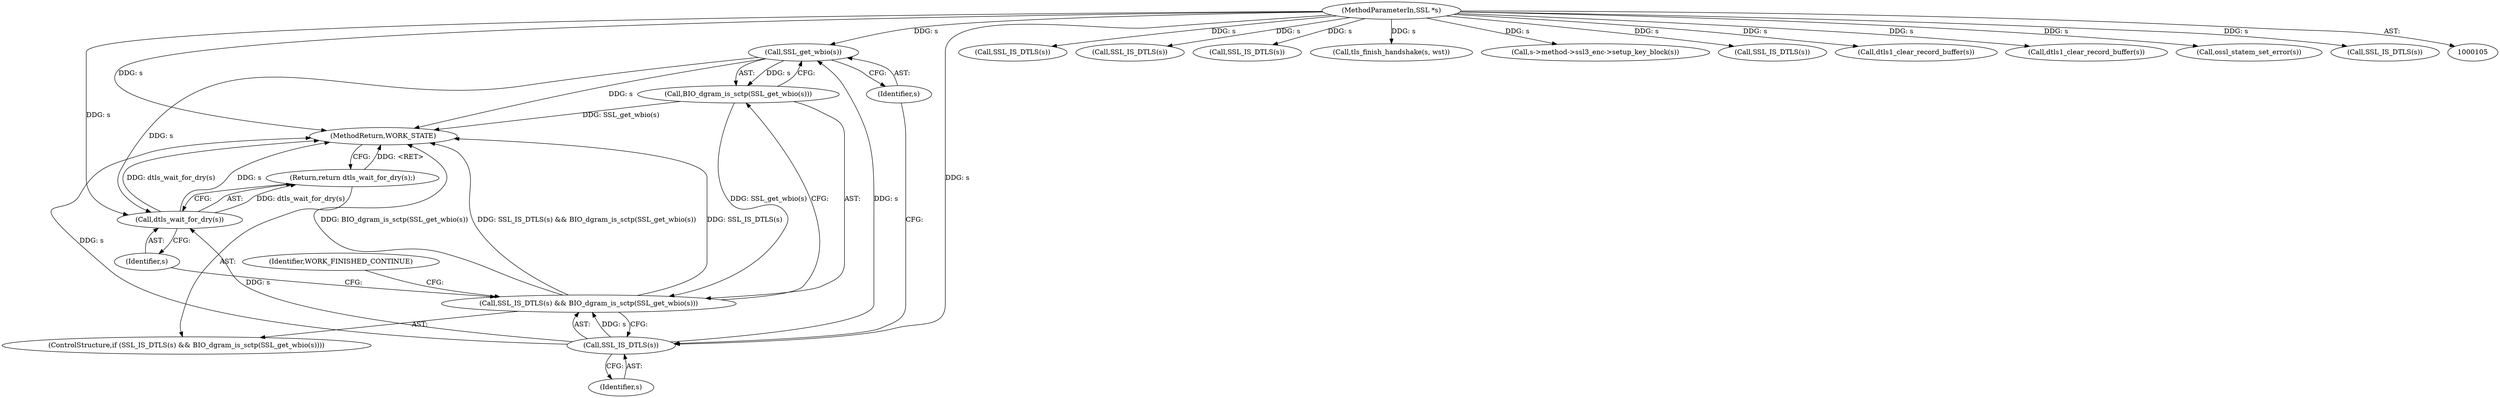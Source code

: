 digraph "0_openssl_f5c7f5dfbaf0d2f7d946d0fe86f08e6bcb36ed0d_3@pointer" {
"1000168" [label="(Call,SSL_get_wbio(s))"];
"1000165" [label="(Call,SSL_IS_DTLS(s))"];
"1000106" [label="(MethodParameterIn,SSL *s)"];
"1000167" [label="(Call,BIO_dgram_is_sctp(SSL_get_wbio(s)))"];
"1000164" [label="(Call,SSL_IS_DTLS(s) && BIO_dgram_is_sctp(SSL_get_wbio(s)))"];
"1000171" [label="(Call,dtls_wait_for_dry(s))"];
"1000170" [label="(Return,return dtls_wait_for_dry(s);)"];
"1000140" [label="(Call,SSL_IS_DTLS(s))"];
"1000153" [label="(Call,SSL_IS_DTLS(s))"];
"1000168" [label="(Call,SSL_get_wbio(s))"];
"1000163" [label="(ControlStructure,if (SSL_IS_DTLS(s) && BIO_dgram_is_sctp(SSL_get_wbio(s))))"];
"1000170" [label="(Return,return dtls_wait_for_dry(s);)"];
"1000177" [label="(Call,SSL_IS_DTLS(s))"];
"1000172" [label="(Identifier,s)"];
"1000164" [label="(Call,SSL_IS_DTLS(s) && BIO_dgram_is_sctp(SSL_get_wbio(s)))"];
"1000169" [label="(Identifier,s)"];
"1000174" [label="(Identifier,WORK_FINISHED_CONTINUE)"];
"1000106" [label="(MethodParameterIn,SSL *s)"];
"1000165" [label="(Call,SSL_IS_DTLS(s))"];
"1000222" [label="(Call,tls_finish_handshake(s, wst))"];
"1000229" [label="(MethodReturn,WORK_STATE)"];
"1000202" [label="(Call,s->method->ssl3_enc->setup_key_block(s))"];
"1000128" [label="(Call,SSL_IS_DTLS(s))"];
"1000167" [label="(Call,BIO_dgram_is_sctp(SSL_get_wbio(s)))"];
"1000171" [label="(Call,dtls_wait_for_dry(s))"];
"1000130" [label="(Call,dtls1_clear_record_buffer(s))"];
"1000166" [label="(Identifier,s)"];
"1000143" [label="(Call,dtls1_clear_record_buffer(s))"];
"1000205" [label="(Call,ossl_statem_set_error(s))"];
"1000210" [label="(Call,SSL_IS_DTLS(s))"];
"1000168" -> "1000167"  [label="AST: "];
"1000168" -> "1000169"  [label="CFG: "];
"1000169" -> "1000168"  [label="AST: "];
"1000167" -> "1000168"  [label="CFG: "];
"1000168" -> "1000229"  [label="DDG: s"];
"1000168" -> "1000167"  [label="DDG: s"];
"1000165" -> "1000168"  [label="DDG: s"];
"1000106" -> "1000168"  [label="DDG: s"];
"1000168" -> "1000171"  [label="DDG: s"];
"1000165" -> "1000164"  [label="AST: "];
"1000165" -> "1000166"  [label="CFG: "];
"1000166" -> "1000165"  [label="AST: "];
"1000169" -> "1000165"  [label="CFG: "];
"1000164" -> "1000165"  [label="CFG: "];
"1000165" -> "1000229"  [label="DDG: s"];
"1000165" -> "1000164"  [label="DDG: s"];
"1000106" -> "1000165"  [label="DDG: s"];
"1000165" -> "1000171"  [label="DDG: s"];
"1000106" -> "1000105"  [label="AST: "];
"1000106" -> "1000229"  [label="DDG: s"];
"1000106" -> "1000128"  [label="DDG: s"];
"1000106" -> "1000130"  [label="DDG: s"];
"1000106" -> "1000140"  [label="DDG: s"];
"1000106" -> "1000143"  [label="DDG: s"];
"1000106" -> "1000153"  [label="DDG: s"];
"1000106" -> "1000171"  [label="DDG: s"];
"1000106" -> "1000177"  [label="DDG: s"];
"1000106" -> "1000202"  [label="DDG: s"];
"1000106" -> "1000205"  [label="DDG: s"];
"1000106" -> "1000210"  [label="DDG: s"];
"1000106" -> "1000222"  [label="DDG: s"];
"1000167" -> "1000164"  [label="AST: "];
"1000164" -> "1000167"  [label="CFG: "];
"1000167" -> "1000229"  [label="DDG: SSL_get_wbio(s)"];
"1000167" -> "1000164"  [label="DDG: SSL_get_wbio(s)"];
"1000164" -> "1000163"  [label="AST: "];
"1000172" -> "1000164"  [label="CFG: "];
"1000174" -> "1000164"  [label="CFG: "];
"1000164" -> "1000229"  [label="DDG: SSL_IS_DTLS(s) && BIO_dgram_is_sctp(SSL_get_wbio(s))"];
"1000164" -> "1000229"  [label="DDG: BIO_dgram_is_sctp(SSL_get_wbio(s))"];
"1000164" -> "1000229"  [label="DDG: SSL_IS_DTLS(s)"];
"1000171" -> "1000170"  [label="AST: "];
"1000171" -> "1000172"  [label="CFG: "];
"1000172" -> "1000171"  [label="AST: "];
"1000170" -> "1000171"  [label="CFG: "];
"1000171" -> "1000229"  [label="DDG: s"];
"1000171" -> "1000229"  [label="DDG: dtls_wait_for_dry(s)"];
"1000171" -> "1000170"  [label="DDG: dtls_wait_for_dry(s)"];
"1000170" -> "1000163"  [label="AST: "];
"1000229" -> "1000170"  [label="CFG: "];
"1000170" -> "1000229"  [label="DDG: <RET>"];
}
